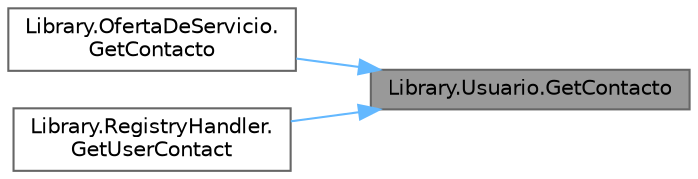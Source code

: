 digraph "Library.Usuario.GetContacto"
{
 // INTERACTIVE_SVG=YES
 // LATEX_PDF_SIZE
  bgcolor="transparent";
  edge [fontname=Helvetica,fontsize=10,labelfontname=Helvetica,labelfontsize=10];
  node [fontname=Helvetica,fontsize=10,shape=box,height=0.2,width=0.4];
  rankdir="RL";
  Node1 [label="Library.Usuario.GetContacto",height=0.2,width=0.4,color="gray40", fillcolor="grey60", style="filled", fontcolor="black",tooltip="Método para obtener el contacto de un usuario"];
  Node1 -> Node2 [dir="back",color="steelblue1",style="solid"];
  Node2 [label="Library.OfertaDeServicio.\lGetContacto",height=0.2,width=0.4,color="grey40", fillcolor="white", style="filled",URL="$classLibrary_1_1OfertaDeServicio.html#a824cec6c78534e0886ad48df4aad4387",tooltip="Método para obtener el contacto del ofertante"];
  Node1 -> Node3 [dir="back",color="steelblue1",style="solid"];
  Node3 [label="Library.RegistryHandler.\lGetUserContact",height=0.2,width=0.4,color="grey40", fillcolor="white", style="filled",URL="$classLibrary_1_1RegistryHandler.html#a84981fb8a897e98895cbe8b06763f324",tooltip="Método para obtener el contacto de un usuario"];
}
